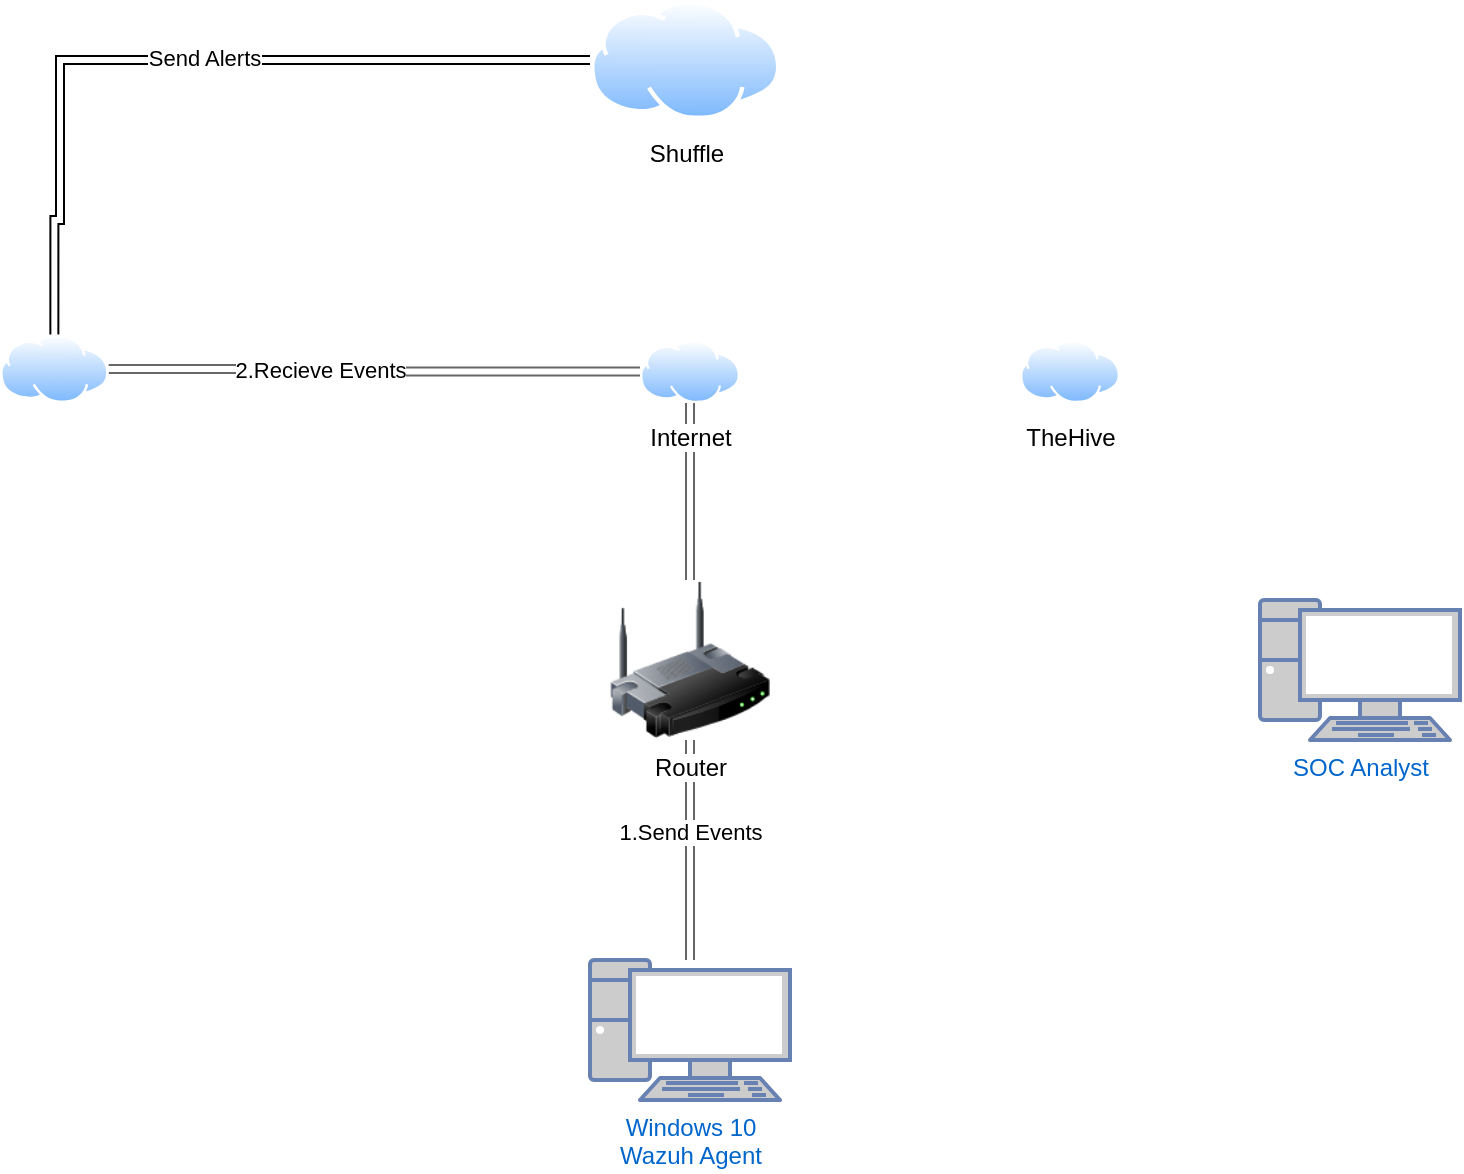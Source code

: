 <mxfile version="23.1.6" type="github">
  <diagram name="Page-1" id="sC8i6azxUqFukbBV1pg0">
    <mxGraphModel dx="1434" dy="754" grid="1" gridSize="10" guides="1" tooltips="1" connect="1" arrows="1" fold="1" page="1" pageScale="1" pageWidth="850" pageHeight="1100" math="0" shadow="0">
      <root>
        <mxCell id="0" />
        <mxCell id="1" parent="0" />
        <mxCell id="nKTFBPFfTqCSFHR7X2-T-12" style="edgeStyle=orthogonalEdgeStyle;rounded=0;orthogonalLoop=1;jettySize=auto;html=1;shape=link;fillColor=#f5f5f5;strokeColor=#666666;" edge="1" parent="1" source="nKTFBPFfTqCSFHR7X2-T-1" target="nKTFBPFfTqCSFHR7X2-T-2">
          <mxGeometry relative="1" as="geometry" />
        </mxCell>
        <mxCell id="nKTFBPFfTqCSFHR7X2-T-13" value="1.Send Events" style="edgeLabel;html=1;align=center;verticalAlign=middle;resizable=0;points=[];" vertex="1" connectable="0" parent="nKTFBPFfTqCSFHR7X2-T-12">
          <mxGeometry x="0.164" relative="1" as="geometry">
            <mxPoint as="offset" />
          </mxGeometry>
        </mxCell>
        <mxCell id="nKTFBPFfTqCSFHR7X2-T-1" value="&lt;div&gt;Windows 10&lt;/div&gt;&lt;div&gt;Wazuh Agent&lt;br&gt;&lt;/div&gt;" style="fontColor=#0066CC;verticalAlign=top;verticalLabelPosition=bottom;labelPosition=center;align=center;html=1;outlineConnect=0;fillColor=#CCCCCC;strokeColor=#6881B3;gradientColor=none;gradientDirection=north;strokeWidth=2;shape=mxgraph.networks.pc;" vertex="1" parent="1">
          <mxGeometry x="375" y="490" width="100" height="70" as="geometry" />
        </mxCell>
        <mxCell id="nKTFBPFfTqCSFHR7X2-T-14" style="edgeStyle=orthogonalEdgeStyle;rounded=0;orthogonalLoop=1;jettySize=auto;html=1;shape=link;fillColor=#f5f5f5;strokeColor=#666666;" edge="1" parent="1" source="nKTFBPFfTqCSFHR7X2-T-2" target="nKTFBPFfTqCSFHR7X2-T-3">
          <mxGeometry relative="1" as="geometry" />
        </mxCell>
        <mxCell id="nKTFBPFfTqCSFHR7X2-T-2" value="Router" style="image;html=1;image=img/lib/clip_art/networking/Wireless_Router_128x128.png" vertex="1" parent="1">
          <mxGeometry x="385" y="300" width="80" height="80" as="geometry" />
        </mxCell>
        <mxCell id="nKTFBPFfTqCSFHR7X2-T-16" style="edgeStyle=orthogonalEdgeStyle;rounded=0;orthogonalLoop=1;jettySize=auto;html=1;shape=link;strokeColor=#666666;" edge="1" parent="1" source="nKTFBPFfTqCSFHR7X2-T-3" target="nKTFBPFfTqCSFHR7X2-T-4">
          <mxGeometry relative="1" as="geometry" />
        </mxCell>
        <mxCell id="nKTFBPFfTqCSFHR7X2-T-17" value="2.Recieve Events" style="edgeLabel;html=1;align=center;verticalAlign=middle;resizable=0;points=[];" vertex="1" connectable="0" parent="nKTFBPFfTqCSFHR7X2-T-16">
          <mxGeometry x="0.696" y="1" relative="1" as="geometry">
            <mxPoint x="65" y="-1" as="offset" />
          </mxGeometry>
        </mxCell>
        <mxCell id="nKTFBPFfTqCSFHR7X2-T-3" value="Internet" style="image;aspect=fixed;perimeter=ellipsePerimeter;html=1;align=center;shadow=0;dashed=0;spacingTop=3;image=img/lib/active_directory/internet_cloud.svg;" vertex="1" parent="1">
          <mxGeometry x="400" y="180" width="50" height="31.5" as="geometry" />
        </mxCell>
        <mxCell id="nKTFBPFfTqCSFHR7X2-T-18" style="edgeStyle=orthogonalEdgeStyle;rounded=0;orthogonalLoop=1;jettySize=auto;html=1;shape=link;" edge="1" parent="1" source="nKTFBPFfTqCSFHR7X2-T-4" target="nKTFBPFfTqCSFHR7X2-T-8">
          <mxGeometry relative="1" as="geometry">
            <mxPoint x="160" y="60" as="targetPoint" />
            <Array as="points">
              <mxPoint x="107" y="120" />
              <mxPoint x="110" y="120" />
              <mxPoint x="110" y="40" />
            </Array>
          </mxGeometry>
        </mxCell>
        <mxCell id="nKTFBPFfTqCSFHR7X2-T-19" value="Send Alerts" style="edgeLabel;html=1;align=center;verticalAlign=middle;resizable=0;points=[];" vertex="1" connectable="0" parent="nKTFBPFfTqCSFHR7X2-T-18">
          <mxGeometry x="0.047" y="1" relative="1" as="geometry">
            <mxPoint as="offset" />
          </mxGeometry>
        </mxCell>
        <mxCell id="nKTFBPFfTqCSFHR7X2-T-4" value="" style="image;aspect=fixed;perimeter=ellipsePerimeter;html=1;align=center;shadow=0;dashed=0;spacingTop=3;image=img/lib/active_directory/internet_cloud.svg;" vertex="1" parent="1">
          <mxGeometry x="80" y="177.25" width="54.37" height="34.25" as="geometry" />
        </mxCell>
        <mxCell id="nKTFBPFfTqCSFHR7X2-T-5" value="TheHive" style="image;aspect=fixed;perimeter=ellipsePerimeter;html=1;align=center;shadow=0;dashed=0;spacingTop=3;image=img/lib/active_directory/internet_cloud.svg;" vertex="1" parent="1">
          <mxGeometry x="590" y="180" width="50" height="31.5" as="geometry" />
        </mxCell>
        <mxCell id="nKTFBPFfTqCSFHR7X2-T-7" value="SOC Analyst" style="fontColor=#0066CC;verticalAlign=top;verticalLabelPosition=bottom;labelPosition=center;align=center;html=1;outlineConnect=0;fillColor=#CCCCCC;strokeColor=#6881B3;gradientColor=none;gradientDirection=north;strokeWidth=2;shape=mxgraph.networks.pc;" vertex="1" parent="1">
          <mxGeometry x="710" y="310" width="100" height="70" as="geometry" />
        </mxCell>
        <mxCell id="nKTFBPFfTqCSFHR7X2-T-8" value="Shuffle" style="image;aspect=fixed;perimeter=ellipsePerimeter;html=1;align=center;shadow=0;dashed=0;spacingTop=3;image=img/lib/active_directory/internet_cloud.svg;" vertex="1" parent="1">
          <mxGeometry x="375" y="10" width="95.24" height="60" as="geometry" />
        </mxCell>
      </root>
    </mxGraphModel>
  </diagram>
</mxfile>
